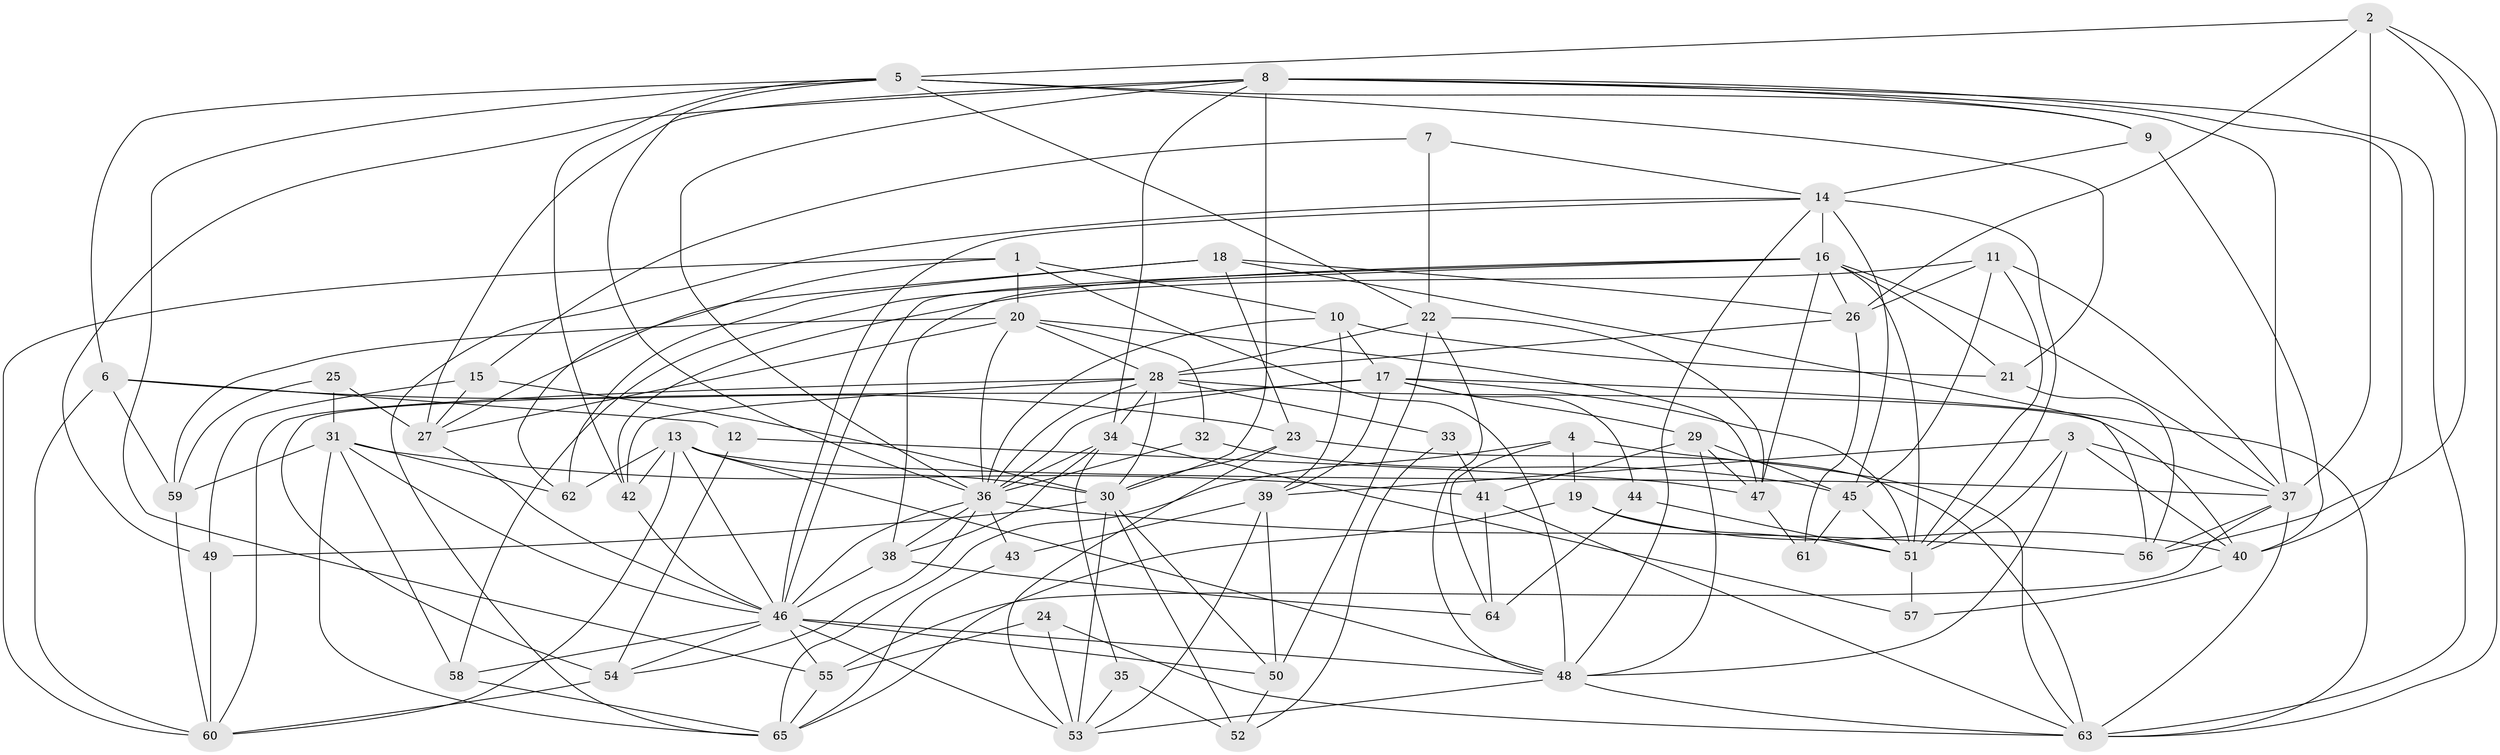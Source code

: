 // original degree distribution, {3: 0.3023255813953488, 5: 0.20930232558139536, 2: 0.14728682170542637, 6: 0.07751937984496124, 4: 0.20155038759689922, 7: 0.046511627906976744, 10: 0.015503875968992248}
// Generated by graph-tools (version 1.1) at 2025/02/03/09/25 03:02:10]
// undirected, 65 vertices, 186 edges
graph export_dot {
graph [start="1"]
  node [color=gray90,style=filled];
  1;
  2;
  3;
  4;
  5;
  6;
  7;
  8;
  9;
  10;
  11;
  12;
  13;
  14;
  15;
  16;
  17;
  18;
  19;
  20;
  21;
  22;
  23;
  24;
  25;
  26;
  27;
  28;
  29;
  30;
  31;
  32;
  33;
  34;
  35;
  36;
  37;
  38;
  39;
  40;
  41;
  42;
  43;
  44;
  45;
  46;
  47;
  48;
  49;
  50;
  51;
  52;
  53;
  54;
  55;
  56;
  57;
  58;
  59;
  60;
  61;
  62;
  63;
  64;
  65;
  1 -- 10 [weight=1.0];
  1 -- 20 [weight=1.0];
  1 -- 48 [weight=1.0];
  1 -- 60 [weight=1.0];
  1 -- 62 [weight=1.0];
  2 -- 5 [weight=1.0];
  2 -- 26 [weight=1.0];
  2 -- 37 [weight=1.0];
  2 -- 56 [weight=1.0];
  2 -- 63 [weight=1.0];
  3 -- 37 [weight=1.0];
  3 -- 39 [weight=1.0];
  3 -- 40 [weight=1.0];
  3 -- 48 [weight=1.0];
  3 -- 51 [weight=1.0];
  4 -- 19 [weight=1.0];
  4 -- 63 [weight=1.0];
  4 -- 64 [weight=1.0];
  4 -- 65 [weight=1.0];
  5 -- 6 [weight=1.0];
  5 -- 9 [weight=1.0];
  5 -- 21 [weight=1.0];
  5 -- 22 [weight=1.0];
  5 -- 36 [weight=1.0];
  5 -- 42 [weight=1.0];
  5 -- 55 [weight=1.0];
  6 -- 12 [weight=1.0];
  6 -- 23 [weight=1.0];
  6 -- 59 [weight=1.0];
  6 -- 60 [weight=1.0];
  7 -- 14 [weight=1.0];
  7 -- 15 [weight=1.0];
  7 -- 22 [weight=1.0];
  8 -- 9 [weight=1.0];
  8 -- 27 [weight=1.0];
  8 -- 30 [weight=1.0];
  8 -- 34 [weight=1.0];
  8 -- 36 [weight=1.0];
  8 -- 37 [weight=1.0];
  8 -- 40 [weight=1.0];
  8 -- 49 [weight=1.0];
  8 -- 63 [weight=1.0];
  9 -- 14 [weight=1.0];
  9 -- 40 [weight=1.0];
  10 -- 17 [weight=1.0];
  10 -- 21 [weight=1.0];
  10 -- 36 [weight=1.0];
  10 -- 39 [weight=1.0];
  11 -- 26 [weight=1.0];
  11 -- 37 [weight=1.0];
  11 -- 42 [weight=1.0];
  11 -- 45 [weight=1.0];
  11 -- 51 [weight=1.0];
  12 -- 47 [weight=1.0];
  12 -- 54 [weight=1.0];
  13 -- 30 [weight=1.0];
  13 -- 37 [weight=1.0];
  13 -- 42 [weight=1.0];
  13 -- 46 [weight=1.0];
  13 -- 48 [weight=1.0];
  13 -- 60 [weight=1.0];
  13 -- 62 [weight=1.0];
  14 -- 16 [weight=1.0];
  14 -- 45 [weight=2.0];
  14 -- 46 [weight=1.0];
  14 -- 48 [weight=1.0];
  14 -- 51 [weight=1.0];
  14 -- 65 [weight=1.0];
  15 -- 27 [weight=1.0];
  15 -- 30 [weight=1.0];
  15 -- 49 [weight=1.0];
  16 -- 21 [weight=1.0];
  16 -- 26 [weight=1.0];
  16 -- 37 [weight=1.0];
  16 -- 38 [weight=1.0];
  16 -- 46 [weight=1.0];
  16 -- 47 [weight=1.0];
  16 -- 51 [weight=1.0];
  16 -- 58 [weight=1.0];
  17 -- 29 [weight=1.0];
  17 -- 36 [weight=1.0];
  17 -- 39 [weight=1.0];
  17 -- 44 [weight=1.0];
  17 -- 51 [weight=1.0];
  17 -- 54 [weight=1.0];
  17 -- 63 [weight=1.0];
  18 -- 23 [weight=2.0];
  18 -- 26 [weight=1.0];
  18 -- 27 [weight=2.0];
  18 -- 56 [weight=1.0];
  18 -- 62 [weight=1.0];
  19 -- 40 [weight=1.0];
  19 -- 51 [weight=1.0];
  19 -- 65 [weight=1.0];
  20 -- 27 [weight=1.0];
  20 -- 28 [weight=1.0];
  20 -- 32 [weight=1.0];
  20 -- 36 [weight=1.0];
  20 -- 47 [weight=1.0];
  20 -- 59 [weight=1.0];
  21 -- 56 [weight=1.0];
  22 -- 28 [weight=1.0];
  22 -- 47 [weight=1.0];
  22 -- 48 [weight=1.0];
  22 -- 50 [weight=1.0];
  23 -- 30 [weight=1.0];
  23 -- 53 [weight=1.0];
  23 -- 63 [weight=1.0];
  24 -- 53 [weight=1.0];
  24 -- 55 [weight=1.0];
  24 -- 63 [weight=1.0];
  25 -- 27 [weight=1.0];
  25 -- 31 [weight=1.0];
  25 -- 59 [weight=1.0];
  26 -- 28 [weight=1.0];
  26 -- 61 [weight=1.0];
  27 -- 46 [weight=1.0];
  28 -- 30 [weight=1.0];
  28 -- 33 [weight=1.0];
  28 -- 34 [weight=1.0];
  28 -- 36 [weight=1.0];
  28 -- 40 [weight=1.0];
  28 -- 42 [weight=1.0];
  28 -- 60 [weight=1.0];
  29 -- 41 [weight=1.0];
  29 -- 45 [weight=1.0];
  29 -- 47 [weight=1.0];
  29 -- 48 [weight=1.0];
  30 -- 49 [weight=1.0];
  30 -- 50 [weight=1.0];
  30 -- 52 [weight=1.0];
  30 -- 53 [weight=2.0];
  31 -- 41 [weight=1.0];
  31 -- 46 [weight=2.0];
  31 -- 58 [weight=1.0];
  31 -- 59 [weight=1.0];
  31 -- 62 [weight=1.0];
  31 -- 65 [weight=1.0];
  32 -- 36 [weight=1.0];
  32 -- 45 [weight=1.0];
  33 -- 41 [weight=2.0];
  33 -- 52 [weight=1.0];
  34 -- 35 [weight=1.0];
  34 -- 36 [weight=1.0];
  34 -- 38 [weight=1.0];
  34 -- 57 [weight=1.0];
  35 -- 52 [weight=1.0];
  35 -- 53 [weight=2.0];
  36 -- 38 [weight=1.0];
  36 -- 43 [weight=1.0];
  36 -- 46 [weight=1.0];
  36 -- 54 [weight=1.0];
  36 -- 56 [weight=1.0];
  37 -- 55 [weight=1.0];
  37 -- 56 [weight=1.0];
  37 -- 63 [weight=1.0];
  38 -- 46 [weight=1.0];
  38 -- 64 [weight=1.0];
  39 -- 43 [weight=1.0];
  39 -- 50 [weight=1.0];
  39 -- 53 [weight=1.0];
  40 -- 57 [weight=1.0];
  41 -- 63 [weight=1.0];
  41 -- 64 [weight=1.0];
  42 -- 46 [weight=1.0];
  43 -- 65 [weight=1.0];
  44 -- 51 [weight=1.0];
  44 -- 64 [weight=1.0];
  45 -- 51 [weight=1.0];
  45 -- 61 [weight=1.0];
  46 -- 48 [weight=1.0];
  46 -- 50 [weight=1.0];
  46 -- 53 [weight=1.0];
  46 -- 54 [weight=1.0];
  46 -- 55 [weight=1.0];
  46 -- 58 [weight=1.0];
  47 -- 61 [weight=1.0];
  48 -- 53 [weight=1.0];
  48 -- 63 [weight=1.0];
  49 -- 60 [weight=2.0];
  50 -- 52 [weight=1.0];
  51 -- 57 [weight=1.0];
  54 -- 60 [weight=1.0];
  55 -- 65 [weight=1.0];
  58 -- 65 [weight=1.0];
  59 -- 60 [weight=1.0];
}
